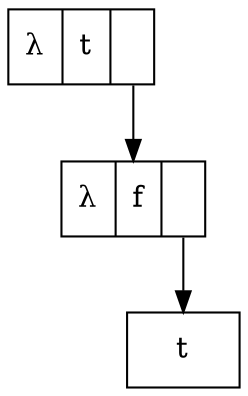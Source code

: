 digraph tru {
  margin="0,0"
  abs1 [label="λ|t|<h0>",shape=record]
  abs2 [label="λ|f|<h0>",shape=record]
  var [label="t",shape=rectangle]
  abs1:h0 -> abs2
  abs2:h0 -> var
}